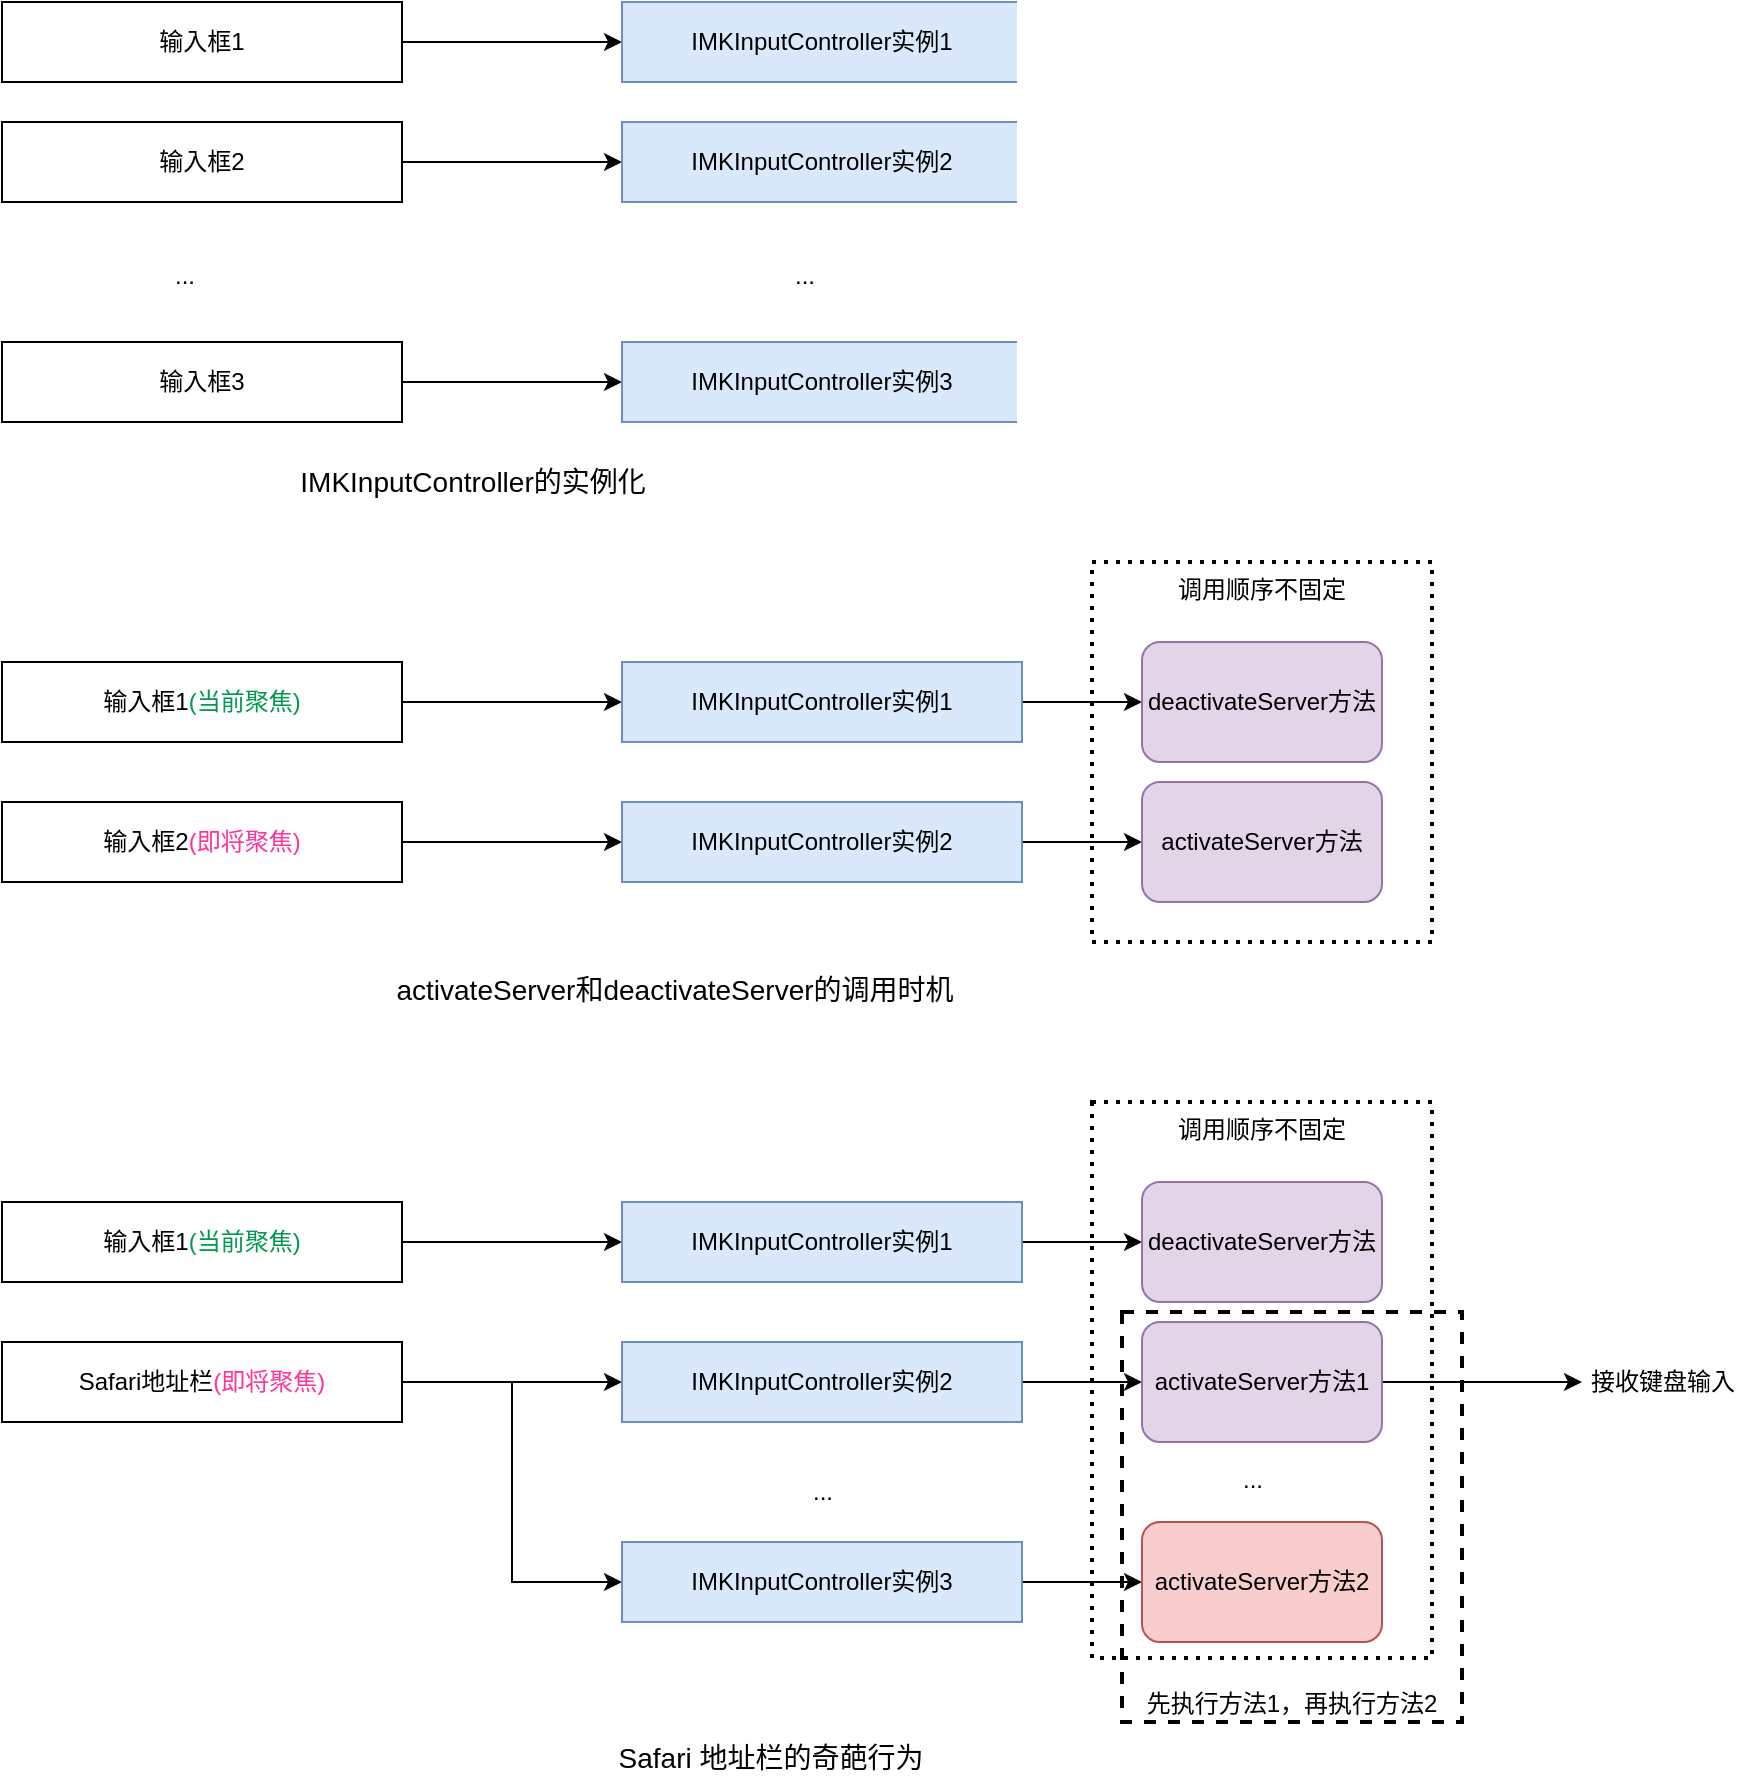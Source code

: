 <mxfile version="21.0.10" type="github">
  <diagram name="第 1 页" id="fQCR07YGNDjq7KdJFbwK">
    <mxGraphModel dx="2074" dy="1085" grid="0" gridSize="10" guides="1" tooltips="1" connect="1" arrows="1" fold="1" page="1" pageScale="1" pageWidth="2339" pageHeight="3300" math="0" shadow="0">
      <root>
        <mxCell id="0" />
        <mxCell id="1" parent="0" />
        <mxCell id="tjW-KprRPgz_tqJ3C2mB-52" value="先执行方法1，再执行方法2" style="rounded=0;whiteSpace=wrap;html=1;verticalAlign=bottom;dashed=1;fillColor=none;strokeWidth=2;" vertex="1" parent="1">
          <mxGeometry x="1040" y="805" width="170" height="205" as="geometry" />
        </mxCell>
        <mxCell id="tjW-KprRPgz_tqJ3C2mB-32" value="调用顺序不固定" style="rounded=0;whiteSpace=wrap;html=1;verticalAlign=top;dashed=1;dashPattern=1 2;strokeWidth=2;" vertex="1" parent="1">
          <mxGeometry x="1025" y="430" width="170" height="190" as="geometry" />
        </mxCell>
        <mxCell id="tjW-KprRPgz_tqJ3C2mB-14" style="edgeStyle=orthogonalEdgeStyle;rounded=0;orthogonalLoop=1;jettySize=auto;html=1;exitX=1;exitY=0.5;exitDx=0;exitDy=0;entryX=0;entryY=0.5;entryDx=0;entryDy=0;" edge="1" parent="1" source="tjW-KprRPgz_tqJ3C2mB-1" target="tjW-KprRPgz_tqJ3C2mB-10">
          <mxGeometry relative="1" as="geometry" />
        </mxCell>
        <mxCell id="tjW-KprRPgz_tqJ3C2mB-1" value="输入框1" style="rounded=0;whiteSpace=wrap;html=1;" vertex="1" parent="1">
          <mxGeometry x="480" y="150" width="200" height="40" as="geometry" />
        </mxCell>
        <mxCell id="tjW-KprRPgz_tqJ3C2mB-16" style="edgeStyle=orthogonalEdgeStyle;rounded=0;orthogonalLoop=1;jettySize=auto;html=1;exitX=1;exitY=0.5;exitDx=0;exitDy=0;" edge="1" parent="1" source="tjW-KprRPgz_tqJ3C2mB-6" target="tjW-KprRPgz_tqJ3C2mB-11">
          <mxGeometry relative="1" as="geometry" />
        </mxCell>
        <mxCell id="tjW-KprRPgz_tqJ3C2mB-6" value="输入框3" style="rounded=0;whiteSpace=wrap;html=1;" vertex="1" parent="1">
          <mxGeometry x="480" y="320" width="200" height="40" as="geometry" />
        </mxCell>
        <mxCell id="tjW-KprRPgz_tqJ3C2mB-15" style="edgeStyle=orthogonalEdgeStyle;rounded=0;orthogonalLoop=1;jettySize=auto;html=1;exitX=1;exitY=0.5;exitDx=0;exitDy=0;" edge="1" parent="1" source="tjW-KprRPgz_tqJ3C2mB-8" target="tjW-KprRPgz_tqJ3C2mB-12">
          <mxGeometry relative="1" as="geometry" />
        </mxCell>
        <mxCell id="tjW-KprRPgz_tqJ3C2mB-8" value="输入框2" style="rounded=0;whiteSpace=wrap;html=1;" vertex="1" parent="1">
          <mxGeometry x="480" y="210" width="200" height="40" as="geometry" />
        </mxCell>
        <mxCell id="tjW-KprRPgz_tqJ3C2mB-9" value="..." style="text;html=1;align=center;verticalAlign=middle;resizable=0;points=[];autosize=1;strokeColor=none;fillColor=none;" vertex="1" parent="1">
          <mxGeometry x="556" y="272" width="30" height="30" as="geometry" />
        </mxCell>
        <mxCell id="tjW-KprRPgz_tqJ3C2mB-10" value="IMKInputController实例1" style="rounded=0;whiteSpace=wrap;html=1;fillColor=#dae8fc;strokeColor=#6c8ebf;" vertex="1" parent="1">
          <mxGeometry x="790" y="150" width="200" height="40" as="geometry" />
        </mxCell>
        <mxCell id="tjW-KprRPgz_tqJ3C2mB-11" value="IMKInputController实例3" style="rounded=0;whiteSpace=wrap;html=1;fillColor=#dae8fc;strokeColor=#6c8ebf;" vertex="1" parent="1">
          <mxGeometry x="790" y="320" width="200" height="40" as="geometry" />
        </mxCell>
        <mxCell id="tjW-KprRPgz_tqJ3C2mB-12" value="IMKInputController实例2" style="rounded=0;whiteSpace=wrap;html=1;fillColor=#dae8fc;strokeColor=#6c8ebf;" vertex="1" parent="1">
          <mxGeometry x="790" y="210" width="200" height="40" as="geometry" />
        </mxCell>
        <mxCell id="tjW-KprRPgz_tqJ3C2mB-13" value="..." style="text;html=1;align=center;verticalAlign=middle;resizable=0;points=[];autosize=1;strokeColor=none;fillColor=none;" vertex="1" parent="1">
          <mxGeometry x="866" y="272" width="30" height="30" as="geometry" />
        </mxCell>
        <mxCell id="tjW-KprRPgz_tqJ3C2mB-17" style="edgeStyle=orthogonalEdgeStyle;rounded=0;orthogonalLoop=1;jettySize=auto;html=1;exitX=1;exitY=0.5;exitDx=0;exitDy=0;entryX=0;entryY=0.5;entryDx=0;entryDy=0;" edge="1" parent="1" source="tjW-KprRPgz_tqJ3C2mB-18" target="tjW-KprRPgz_tqJ3C2mB-24">
          <mxGeometry relative="1" as="geometry" />
        </mxCell>
        <mxCell id="tjW-KprRPgz_tqJ3C2mB-18" value="输入框1&lt;font color=&quot;#00994d&quot;&gt;(当前聚焦)&lt;/font&gt;" style="rounded=0;whiteSpace=wrap;html=1;" vertex="1" parent="1">
          <mxGeometry x="480" y="480" width="200" height="40" as="geometry" />
        </mxCell>
        <mxCell id="tjW-KprRPgz_tqJ3C2mB-21" style="edgeStyle=orthogonalEdgeStyle;rounded=0;orthogonalLoop=1;jettySize=auto;html=1;exitX=1;exitY=0.5;exitDx=0;exitDy=0;" edge="1" parent="1" source="tjW-KprRPgz_tqJ3C2mB-22" target="tjW-KprRPgz_tqJ3C2mB-26">
          <mxGeometry relative="1" as="geometry" />
        </mxCell>
        <mxCell id="tjW-KprRPgz_tqJ3C2mB-22" value="输入框2&lt;font color=&quot;#ff3399&quot;&gt;(即将聚焦)&lt;/font&gt;" style="rounded=0;whiteSpace=wrap;html=1;" vertex="1" parent="1">
          <mxGeometry x="480" y="550" width="200" height="40" as="geometry" />
        </mxCell>
        <mxCell id="tjW-KprRPgz_tqJ3C2mB-29" style="edgeStyle=orthogonalEdgeStyle;rounded=0;orthogonalLoop=1;jettySize=auto;html=1;exitX=1;exitY=0.5;exitDx=0;exitDy=0;" edge="1" parent="1" source="tjW-KprRPgz_tqJ3C2mB-24" target="tjW-KprRPgz_tqJ3C2mB-28">
          <mxGeometry relative="1" as="geometry" />
        </mxCell>
        <mxCell id="tjW-KprRPgz_tqJ3C2mB-24" value="IMKInputController实例1" style="rounded=0;whiteSpace=wrap;html=1;fillColor=#dae8fc;strokeColor=#6c8ebf;" vertex="1" parent="1">
          <mxGeometry x="790" y="480" width="200" height="40" as="geometry" />
        </mxCell>
        <mxCell id="tjW-KprRPgz_tqJ3C2mB-31" style="edgeStyle=orthogonalEdgeStyle;rounded=0;orthogonalLoop=1;jettySize=auto;html=1;exitX=1;exitY=0.5;exitDx=0;exitDy=0;" edge="1" parent="1" source="tjW-KprRPgz_tqJ3C2mB-26" target="tjW-KprRPgz_tqJ3C2mB-30">
          <mxGeometry relative="1" as="geometry" />
        </mxCell>
        <mxCell id="tjW-KprRPgz_tqJ3C2mB-26" value="IMKInputController实例2" style="rounded=0;whiteSpace=wrap;html=1;fillColor=#dae8fc;strokeColor=#6c8ebf;" vertex="1" parent="1">
          <mxGeometry x="790" y="550" width="200" height="40" as="geometry" />
        </mxCell>
        <mxCell id="tjW-KprRPgz_tqJ3C2mB-28" value="deactivateServer方法" style="rounded=1;whiteSpace=wrap;html=1;fillColor=#e1d5e7;strokeColor=#9673a6;" vertex="1" parent="1">
          <mxGeometry x="1050" y="470" width="120" height="60" as="geometry" />
        </mxCell>
        <mxCell id="tjW-KprRPgz_tqJ3C2mB-30" value="activateServer方法" style="rounded=1;whiteSpace=wrap;html=1;fillColor=#e1d5e7;strokeColor=#9673a6;" vertex="1" parent="1">
          <mxGeometry x="1050" y="540" width="120" height="60" as="geometry" />
        </mxCell>
        <mxCell id="tjW-KprRPgz_tqJ3C2mB-33" value="调用顺序不固定" style="rounded=0;whiteSpace=wrap;html=1;verticalAlign=top;dashed=1;dashPattern=1 2;fillColor=none;strokeWidth=2;" vertex="1" parent="1">
          <mxGeometry x="1025" y="700" width="170" height="278" as="geometry" />
        </mxCell>
        <mxCell id="tjW-KprRPgz_tqJ3C2mB-34" style="edgeStyle=orthogonalEdgeStyle;rounded=0;orthogonalLoop=1;jettySize=auto;html=1;exitX=1;exitY=0.5;exitDx=0;exitDy=0;entryX=0;entryY=0.5;entryDx=0;entryDy=0;" edge="1" parent="1" source="tjW-KprRPgz_tqJ3C2mB-35" target="tjW-KprRPgz_tqJ3C2mB-39">
          <mxGeometry relative="1" as="geometry" />
        </mxCell>
        <mxCell id="tjW-KprRPgz_tqJ3C2mB-35" value="输入框1&lt;font color=&quot;#00994d&quot;&gt;(当前聚焦)&lt;/font&gt;" style="rounded=0;whiteSpace=wrap;html=1;" vertex="1" parent="1">
          <mxGeometry x="480" y="750" width="200" height="40" as="geometry" />
        </mxCell>
        <mxCell id="tjW-KprRPgz_tqJ3C2mB-36" style="edgeStyle=orthogonalEdgeStyle;rounded=0;orthogonalLoop=1;jettySize=auto;html=1;exitX=1;exitY=0.5;exitDx=0;exitDy=0;" edge="1" parent="1" source="tjW-KprRPgz_tqJ3C2mB-37" target="tjW-KprRPgz_tqJ3C2mB-41">
          <mxGeometry relative="1" as="geometry" />
        </mxCell>
        <mxCell id="tjW-KprRPgz_tqJ3C2mB-49" style="edgeStyle=orthogonalEdgeStyle;rounded=0;orthogonalLoop=1;jettySize=auto;html=1;exitX=1;exitY=0.5;exitDx=0;exitDy=0;entryX=0;entryY=0.5;entryDx=0;entryDy=0;" edge="1" parent="1" source="tjW-KprRPgz_tqJ3C2mB-37" target="tjW-KprRPgz_tqJ3C2mB-45">
          <mxGeometry relative="1" as="geometry" />
        </mxCell>
        <mxCell id="tjW-KprRPgz_tqJ3C2mB-37" value="Safari地址栏&lt;font color=&quot;#ff3399&quot;&gt;(即将聚焦)&lt;/font&gt;" style="rounded=0;whiteSpace=wrap;html=1;" vertex="1" parent="1">
          <mxGeometry x="480" y="820" width="200" height="40" as="geometry" />
        </mxCell>
        <mxCell id="tjW-KprRPgz_tqJ3C2mB-38" style="edgeStyle=orthogonalEdgeStyle;rounded=0;orthogonalLoop=1;jettySize=auto;html=1;exitX=1;exitY=0.5;exitDx=0;exitDy=0;" edge="1" parent="1" source="tjW-KprRPgz_tqJ3C2mB-39" target="tjW-KprRPgz_tqJ3C2mB-42">
          <mxGeometry relative="1" as="geometry" />
        </mxCell>
        <mxCell id="tjW-KprRPgz_tqJ3C2mB-39" value="IMKInputController实例1" style="rounded=0;whiteSpace=wrap;html=1;fillColor=#dae8fc;strokeColor=#6c8ebf;" vertex="1" parent="1">
          <mxGeometry x="790" y="750" width="200" height="40" as="geometry" />
        </mxCell>
        <mxCell id="tjW-KprRPgz_tqJ3C2mB-40" style="edgeStyle=orthogonalEdgeStyle;rounded=0;orthogonalLoop=1;jettySize=auto;html=1;exitX=1;exitY=0.5;exitDx=0;exitDy=0;" edge="1" parent="1" source="tjW-KprRPgz_tqJ3C2mB-41" target="tjW-KprRPgz_tqJ3C2mB-43">
          <mxGeometry relative="1" as="geometry" />
        </mxCell>
        <mxCell id="tjW-KprRPgz_tqJ3C2mB-41" value="IMKInputController实例2" style="rounded=0;whiteSpace=wrap;html=1;fillColor=#dae8fc;strokeColor=#6c8ebf;" vertex="1" parent="1">
          <mxGeometry x="790" y="820" width="200" height="40" as="geometry" />
        </mxCell>
        <mxCell id="tjW-KprRPgz_tqJ3C2mB-42" value="deactivateServer方法" style="rounded=1;whiteSpace=wrap;html=1;fillColor=#e1d5e7;strokeColor=#9673a6;" vertex="1" parent="1">
          <mxGeometry x="1050" y="740" width="120" height="60" as="geometry" />
        </mxCell>
        <mxCell id="tjW-KprRPgz_tqJ3C2mB-50" style="edgeStyle=orthogonalEdgeStyle;rounded=0;orthogonalLoop=1;jettySize=auto;html=1;exitX=1;exitY=0.5;exitDx=0;exitDy=0;" edge="1" parent="1" source="tjW-KprRPgz_tqJ3C2mB-43">
          <mxGeometry relative="1" as="geometry">
            <mxPoint x="1270" y="840" as="targetPoint" />
          </mxGeometry>
        </mxCell>
        <mxCell id="tjW-KprRPgz_tqJ3C2mB-43" value="activateServer方法1" style="rounded=1;whiteSpace=wrap;html=1;fillColor=#e1d5e7;strokeColor=#9673a6;" vertex="1" parent="1">
          <mxGeometry x="1050" y="810" width="120" height="60" as="geometry" />
        </mxCell>
        <mxCell id="tjW-KprRPgz_tqJ3C2mB-44" style="edgeStyle=orthogonalEdgeStyle;rounded=0;orthogonalLoop=1;jettySize=auto;html=1;exitX=1;exitY=0.5;exitDx=0;exitDy=0;" edge="1" parent="1" source="tjW-KprRPgz_tqJ3C2mB-45" target="tjW-KprRPgz_tqJ3C2mB-46">
          <mxGeometry relative="1" as="geometry" />
        </mxCell>
        <mxCell id="tjW-KprRPgz_tqJ3C2mB-45" value="IMKInputController实例3" style="rounded=0;whiteSpace=wrap;html=1;fillColor=#dae8fc;strokeColor=#6c8ebf;" vertex="1" parent="1">
          <mxGeometry x="790" y="920" width="200" height="40" as="geometry" />
        </mxCell>
        <mxCell id="tjW-KprRPgz_tqJ3C2mB-46" value="activateServer方法2" style="rounded=1;whiteSpace=wrap;html=1;fillColor=#f8cecc;strokeColor=#b85450;" vertex="1" parent="1">
          <mxGeometry x="1050" y="910" width="120" height="60" as="geometry" />
        </mxCell>
        <mxCell id="tjW-KprRPgz_tqJ3C2mB-47" value="..." style="text;html=1;align=center;verticalAlign=middle;resizable=0;points=[];autosize=1;strokeColor=none;fillColor=none;" vertex="1" parent="1">
          <mxGeometry x="875" y="880" width="30" height="30" as="geometry" />
        </mxCell>
        <mxCell id="tjW-KprRPgz_tqJ3C2mB-48" value="..." style="text;html=1;align=center;verticalAlign=middle;resizable=0;points=[];autosize=1;strokeColor=none;fillColor=none;" vertex="1" parent="1">
          <mxGeometry x="1090" y="874" width="30" height="30" as="geometry" />
        </mxCell>
        <mxCell id="tjW-KprRPgz_tqJ3C2mB-51" value="接收键盘输入" style="text;html=1;align=center;verticalAlign=middle;resizable=0;points=[];autosize=1;strokeColor=none;fillColor=none;" vertex="1" parent="1">
          <mxGeometry x="1260" y="825" width="100" height="30" as="geometry" />
        </mxCell>
        <mxCell id="tjW-KprRPgz_tqJ3C2mB-53" value="IMKInputController的实例化" style="text;html=1;align=center;verticalAlign=middle;resizable=0;points=[];autosize=1;strokeColor=none;fillColor=none;fontSize=14;" vertex="1" parent="1">
          <mxGeometry x="619" y="375" width="191" height="29" as="geometry" />
        </mxCell>
        <mxCell id="tjW-KprRPgz_tqJ3C2mB-54" value="activateServer和deactivateServer的调用时机" style="text;html=1;align=center;verticalAlign=middle;resizable=0;points=[];autosize=1;strokeColor=none;fillColor=none;fontSize=14;" vertex="1" parent="1">
          <mxGeometry x="667" y="629" width="297" height="29" as="geometry" />
        </mxCell>
        <mxCell id="tjW-KprRPgz_tqJ3C2mB-55" value="Safari 地址栏的奇葩行为" style="text;html=1;align=center;verticalAlign=middle;resizable=0;points=[];autosize=1;strokeColor=none;fillColor=none;fontSize=14;" vertex="1" parent="1">
          <mxGeometry x="779" y="1013" width="170" height="29" as="geometry" />
        </mxCell>
      </root>
    </mxGraphModel>
  </diagram>
</mxfile>
